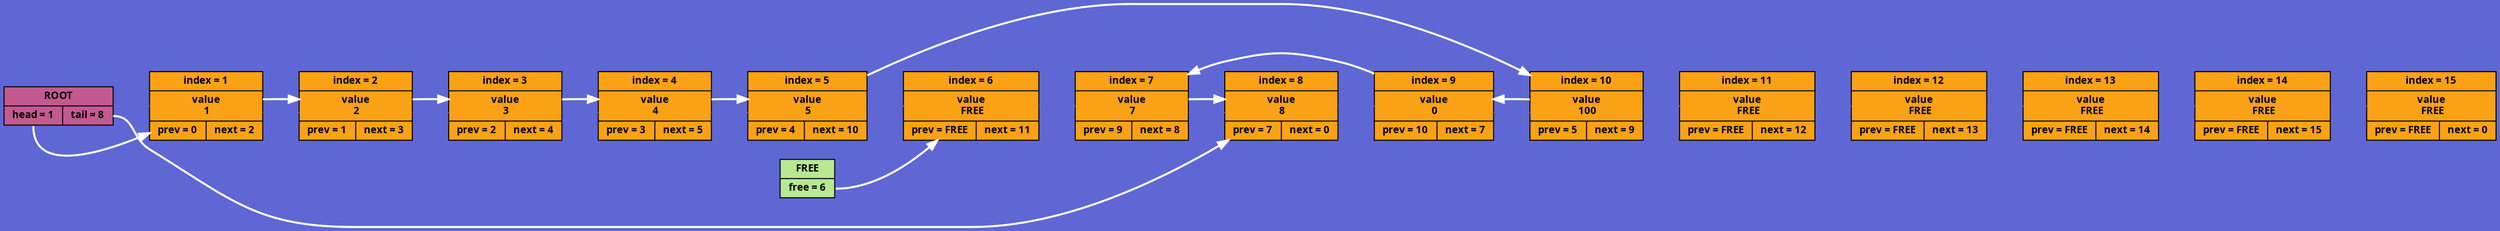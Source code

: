 digraph
{
rankdir = LR;
node[shape = record, color = "#000000", fontname = "Sans Bold Not-Rotated", fontsize = 10];
bgcolor = "#5e67d4";
ROOT[style = "filled", fillcolor = "#c25a90", label = "ROOT|{<head>head = 1|<tail>tail = 8}"];
FREE[style = "filled", fillcolor = "#b9e793", label = "FREE|<free>free = 6"];
CELL_1[style = "filled", fillcolor = "#faa116", label = "index = 1|value\n 1|{prev = 0|next = 2}"];
CELL_2[style = "filled", fillcolor = "#faa116", label = "index = 2|value\n 2|{prev = 1|next = 3}"];
CELL_3[style = "filled", fillcolor = "#faa116", label = "index = 3|value\n 3|{prev = 2|next = 4}"];
CELL_4[style = "filled", fillcolor = "#faa116", label = "index = 4|value\n 4|{prev = 3|next = 5}"];
CELL_5[style = "filled", fillcolor = "#faa116", label = "index = 5|value\n 5|{prev = 4|next = 10}"];
CELL_6[style = "filled", fillcolor = "#faa116", label = "index = 6|value\n FREE|{prev = FREE|next = 11}"];
CELL_7[style = "filled", fillcolor = "#faa116", label = "index = 7|value\n 7|{prev = 9|next = 8}"];
CELL_8[style = "filled", fillcolor = "#faa116", label = "index = 8|value\n 8|{prev = 7|next = 0}"];
CELL_9[style = "filled", fillcolor = "#faa116", label = "index = 9|value\n 0|{prev = 10|next = 7}"];
CELL_10[style = "filled", fillcolor = "#faa116", label = "index = 10|value\n 100|{prev = 5|next = 9}"];
CELL_11[style = "filled", fillcolor = "#faa116", label = "index = 11|value\n FREE|{prev = FREE|next = 12}"];
CELL_12[style = "filled", fillcolor = "#faa116", label = "index = 12|value\n FREE|{prev = FREE|next = 13}"];
CELL_13[style = "filled", fillcolor = "#faa116", label = "index = 13|value\n FREE|{prev = FREE|next = 14}"];
CELL_14[style = "filled", fillcolor = "#faa116", label = "index = 14|value\n FREE|{prev = FREE|next = 15}"];
CELL_15[style = "filled", fillcolor = "#faa116", label = "index = 15|value\n FREE|{prev = FREE|next = 0}"];
ROOT->CELL_1->CELL_2->CELL_3->CELL_4->CELL_5->CELL_6->CELL_7->CELL_8->CELL_9->CELL_10->CELL_11->CELL_12->CELL_13->CELL_14->CELL_15 [weight = 10000000, color = "#5e67d4"];
ROOT:head->CELL_1 [style = "bold", color = white];
ROOT:tail->CELL_8 [style = "bold", color = white];
CELL_1->CELL_2->CELL_3->CELL_4->CELL_5->CELL_10->CELL_9->CELL_7->CELL_8[style = "bold", color = white];
FREE:free->CELL_6[style = "bold", color = white];
}
